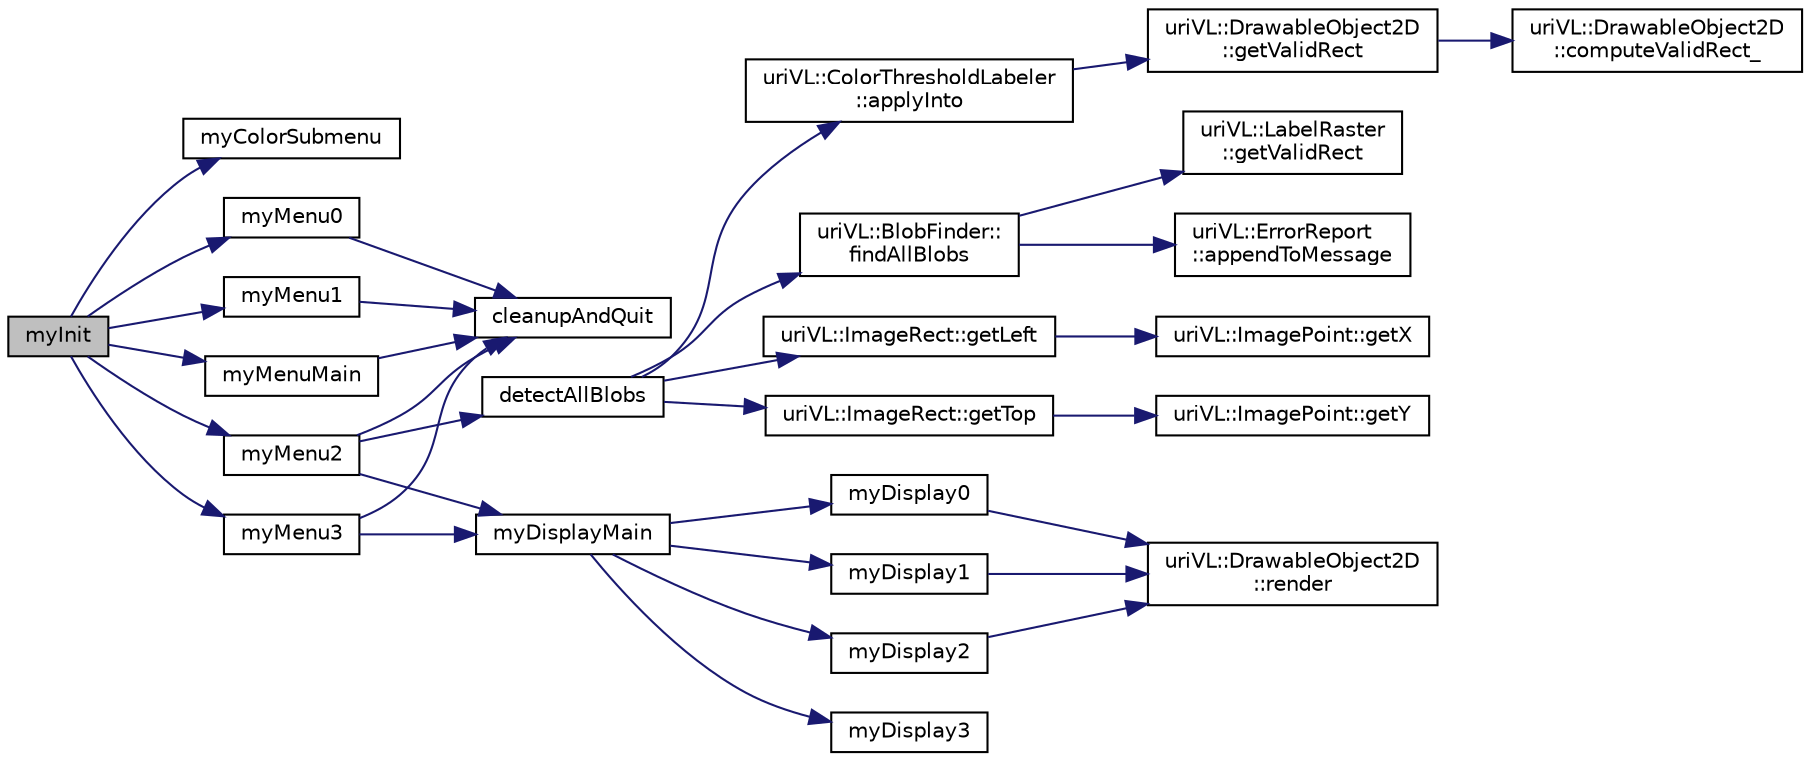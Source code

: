 digraph "myInit"
{
  edge [fontname="Helvetica",fontsize="10",labelfontname="Helvetica",labelfontsize="10"];
  node [fontname="Helvetica",fontsize="10",shape=record];
  rankdir="LR";
  Node1 [label="myInit",height=0.2,width=0.4,color="black", fillcolor="grey75", style="filled", fontcolor="black"];
  Node1 -> Node2 [color="midnightblue",fontsize="10",style="solid",fontname="Helvetica"];
  Node2 [label="myColorSubmenu",height=0.2,width=0.4,color="black", fillcolor="white", style="filled",URL="$patternCreation__main_8cpp.html#a33f0722893747f30dfcdb48716af6b62"];
  Node1 -> Node3 [color="midnightblue",fontsize="10",style="solid",fontname="Helvetica"];
  Node3 [label="myMenu0",height=0.2,width=0.4,color="black", fillcolor="white", style="filled",URL="$patternCreation__main_8cpp.html#aa3bd712996df6a5272a6392b8d54d6b2"];
  Node3 -> Node4 [color="midnightblue",fontsize="10",style="solid",fontname="Helvetica"];
  Node4 [label="cleanupAndQuit",height=0.2,width=0.4,color="black", fillcolor="white", style="filled",URL="$patternCreation__main_8cpp.html#ab5774c0c168c63ad4c75e9bf6f09e72b"];
  Node1 -> Node5 [color="midnightblue",fontsize="10",style="solid",fontname="Helvetica"];
  Node5 [label="myMenu1",height=0.2,width=0.4,color="black", fillcolor="white", style="filled",URL="$patternCreation__main_8cpp.html#ac20ee506cb0074ea48fdb732bdfdc012"];
  Node5 -> Node4 [color="midnightblue",fontsize="10",style="solid",fontname="Helvetica"];
  Node1 -> Node6 [color="midnightblue",fontsize="10",style="solid",fontname="Helvetica"];
  Node6 [label="myMenu2",height=0.2,width=0.4,color="black", fillcolor="white", style="filled",URL="$patternCreation__main_8cpp.html#aeeeb6984a32bf35a3f4c8c66dbd53572"];
  Node6 -> Node4 [color="midnightblue",fontsize="10",style="solid",fontname="Helvetica"];
  Node6 -> Node7 [color="midnightblue",fontsize="10",style="solid",fontname="Helvetica"];
  Node7 [label="detectAllBlobs",height=0.2,width=0.4,color="black", fillcolor="white", style="filled",URL="$patternCreation__main_8cpp.html#a7e7d1972d7d427496999e3ea8f293e2c"];
  Node7 -> Node8 [color="midnightblue",fontsize="10",style="solid",fontname="Helvetica"];
  Node8 [label="uriVL::ColorThresholdLabeler\l::applyInto",height=0.2,width=0.4,color="black", fillcolor="white", style="filled",URL="$classuriVL_1_1ColorThresholdLabeler.html#a5f65b75faba5f01be9d09363e248de8c",tooltip="Applies this operator to an image, returns the result as a LabelRaster. "];
  Node8 -> Node9 [color="midnightblue",fontsize="10",style="solid",fontname="Helvetica"];
  Node9 [label="uriVL::DrawableObject2D\l::getValidRect",height=0.2,width=0.4,color="black", fillcolor="white", style="filled",URL="$classuriVL_1_1DrawableObject2D.html#ad654c2c5da02b3b20298c3eef4153874",tooltip="Returns the object&#39;s valid data rectangle. "];
  Node9 -> Node10 [color="midnightblue",fontsize="10",style="solid",fontname="Helvetica"];
  Node10 [label="uriVL::DrawableObject2D\l::computeValidRect_",height=0.2,width=0.4,color="black", fillcolor="white", style="filled",URL="$classuriVL_1_1DrawableObject2D.html#a9eb135fd212d80a8fbc3caa7e242d9dd",tooltip="Calculates the object&#39;s valid box. "];
  Node7 -> Node11 [color="midnightblue",fontsize="10",style="solid",fontname="Helvetica"];
  Node11 [label="uriVL::BlobFinder::\lfindAllBlobs",height=0.2,width=0.4,color="black", fillcolor="white", style="filled",URL="$classuriVL_1_1BlobFinder.html#a7404aa90e173beb8b83136ba46485db7",tooltip="Detect all the blobs in the input label raster from a list of target indices. "];
  Node11 -> Node12 [color="midnightblue",fontsize="10",style="solid",fontname="Helvetica"];
  Node12 [label="uriVL::LabelRaster\l::getValidRect",height=0.2,width=0.4,color="black", fillcolor="white", style="filled",URL="$classuriVL_1_1LabelRaster.html#af9c034eafd1e2c27e80a4143aa2f22d3",tooltip="Returns the label raster&#39;s valid data rectangle. "];
  Node11 -> Node13 [color="midnightblue",fontsize="10",style="solid",fontname="Helvetica"];
  Node13 [label="uriVL::ErrorReport\l::appendToMessage",height=0.2,width=0.4,color="black", fillcolor="white", style="filled",URL="$classuriVL_1_1ErrorReport.html#a65100d12091947d1df26c38f48058569",tooltip="Appends a string to the error message. "];
  Node7 -> Node14 [color="midnightblue",fontsize="10",style="solid",fontname="Helvetica"];
  Node14 [label="uriVL::ImageRect::getLeft",height=0.2,width=0.4,color="black", fillcolor="white", style="filled",URL="$classuriVL_1_1ImageRect.html#a38bd531df6bd6c4892bca1a690feda13",tooltip="Returns the minimum x coordinate of the rectangle. "];
  Node14 -> Node15 [color="midnightblue",fontsize="10",style="solid",fontname="Helvetica"];
  Node15 [label="uriVL::ImagePoint::getX",height=0.2,width=0.4,color="black", fillcolor="white", style="filled",URL="$classuriVL_1_1ImagePoint.html#a4845eb34e164c8dffd9b366cf61f3f5b",tooltip="Returns the point&#39;s x coordinate. "];
  Node7 -> Node16 [color="midnightblue",fontsize="10",style="solid",fontname="Helvetica"];
  Node16 [label="uriVL::ImageRect::getTop",height=0.2,width=0.4,color="black", fillcolor="white", style="filled",URL="$classuriVL_1_1ImageRect.html#a2715b0a7b291354fd839a95ece0e0aba",tooltip="Returns the minimum y coordinate of the rectangle. "];
  Node16 -> Node17 [color="midnightblue",fontsize="10",style="solid",fontname="Helvetica"];
  Node17 [label="uriVL::ImagePoint::getY",height=0.2,width=0.4,color="black", fillcolor="white", style="filled",URL="$classuriVL_1_1ImagePoint.html#a4edda1ad5b1f3b39db3ac200dfddf016",tooltip="Returns the point&#39;s y coordinate. "];
  Node6 -> Node18 [color="midnightblue",fontsize="10",style="solid",fontname="Helvetica"];
  Node18 [label="myDisplayMain",height=0.2,width=0.4,color="black", fillcolor="white", style="filled",URL="$patternCreation__main_8cpp.html#af86ee6d7809b6842c4e285d141d718a7"];
  Node18 -> Node19 [color="midnightblue",fontsize="10",style="solid",fontname="Helvetica"];
  Node19 [label="myDisplay0",height=0.2,width=0.4,color="black", fillcolor="white", style="filled",URL="$patternCreation__main_8cpp.html#a203e370232115e0fd93fae4a255d9d7d"];
  Node19 -> Node20 [color="midnightblue",fontsize="10",style="solid",fontname="Helvetica"];
  Node20 [label="uriVL::DrawableObject2D\l::render",height=0.2,width=0.4,color="black", fillcolor="white", style="filled",URL="$classuriVL_1_1DrawableObject2D.html#ac8e503cfade891e7ac2a25467cb7d24a",tooltip="Renders the object at the default depth and (0, 0) location. "];
  Node18 -> Node21 [color="midnightblue",fontsize="10",style="solid",fontname="Helvetica"];
  Node21 [label="myDisplay1",height=0.2,width=0.4,color="black", fillcolor="white", style="filled",URL="$patternCreation__main_8cpp.html#a7af0867a250b60f1375c843341bc40b6"];
  Node21 -> Node20 [color="midnightblue",fontsize="10",style="solid",fontname="Helvetica"];
  Node18 -> Node22 [color="midnightblue",fontsize="10",style="solid",fontname="Helvetica"];
  Node22 [label="myDisplay2",height=0.2,width=0.4,color="black", fillcolor="white", style="filled",URL="$patternCreation__main_8cpp.html#a77634c375a18c94063bc5f225fdd2c6b"];
  Node22 -> Node20 [color="midnightblue",fontsize="10",style="solid",fontname="Helvetica"];
  Node18 -> Node23 [color="midnightblue",fontsize="10",style="solid",fontname="Helvetica"];
  Node23 [label="myDisplay3",height=0.2,width=0.4,color="black", fillcolor="white", style="filled",URL="$patternCreation__main_8cpp.html#aefcbd7b72ee22e422927277f895f0d06"];
  Node1 -> Node24 [color="midnightblue",fontsize="10",style="solid",fontname="Helvetica"];
  Node24 [label="myMenu3",height=0.2,width=0.4,color="black", fillcolor="white", style="filled",URL="$patternCreation__main_8cpp.html#a24ca97927325e08b8def2e0f672c6cb8"];
  Node24 -> Node4 [color="midnightblue",fontsize="10",style="solid",fontname="Helvetica"];
  Node24 -> Node18 [color="midnightblue",fontsize="10",style="solid",fontname="Helvetica"];
  Node1 -> Node25 [color="midnightblue",fontsize="10",style="solid",fontname="Helvetica"];
  Node25 [label="myMenuMain",height=0.2,width=0.4,color="black", fillcolor="white", style="filled",URL="$patternCreation__main_8cpp.html#ad44c5d08dc2726f625bb6346f05c118d"];
  Node25 -> Node4 [color="midnightblue",fontsize="10",style="solid",fontname="Helvetica"];
}
